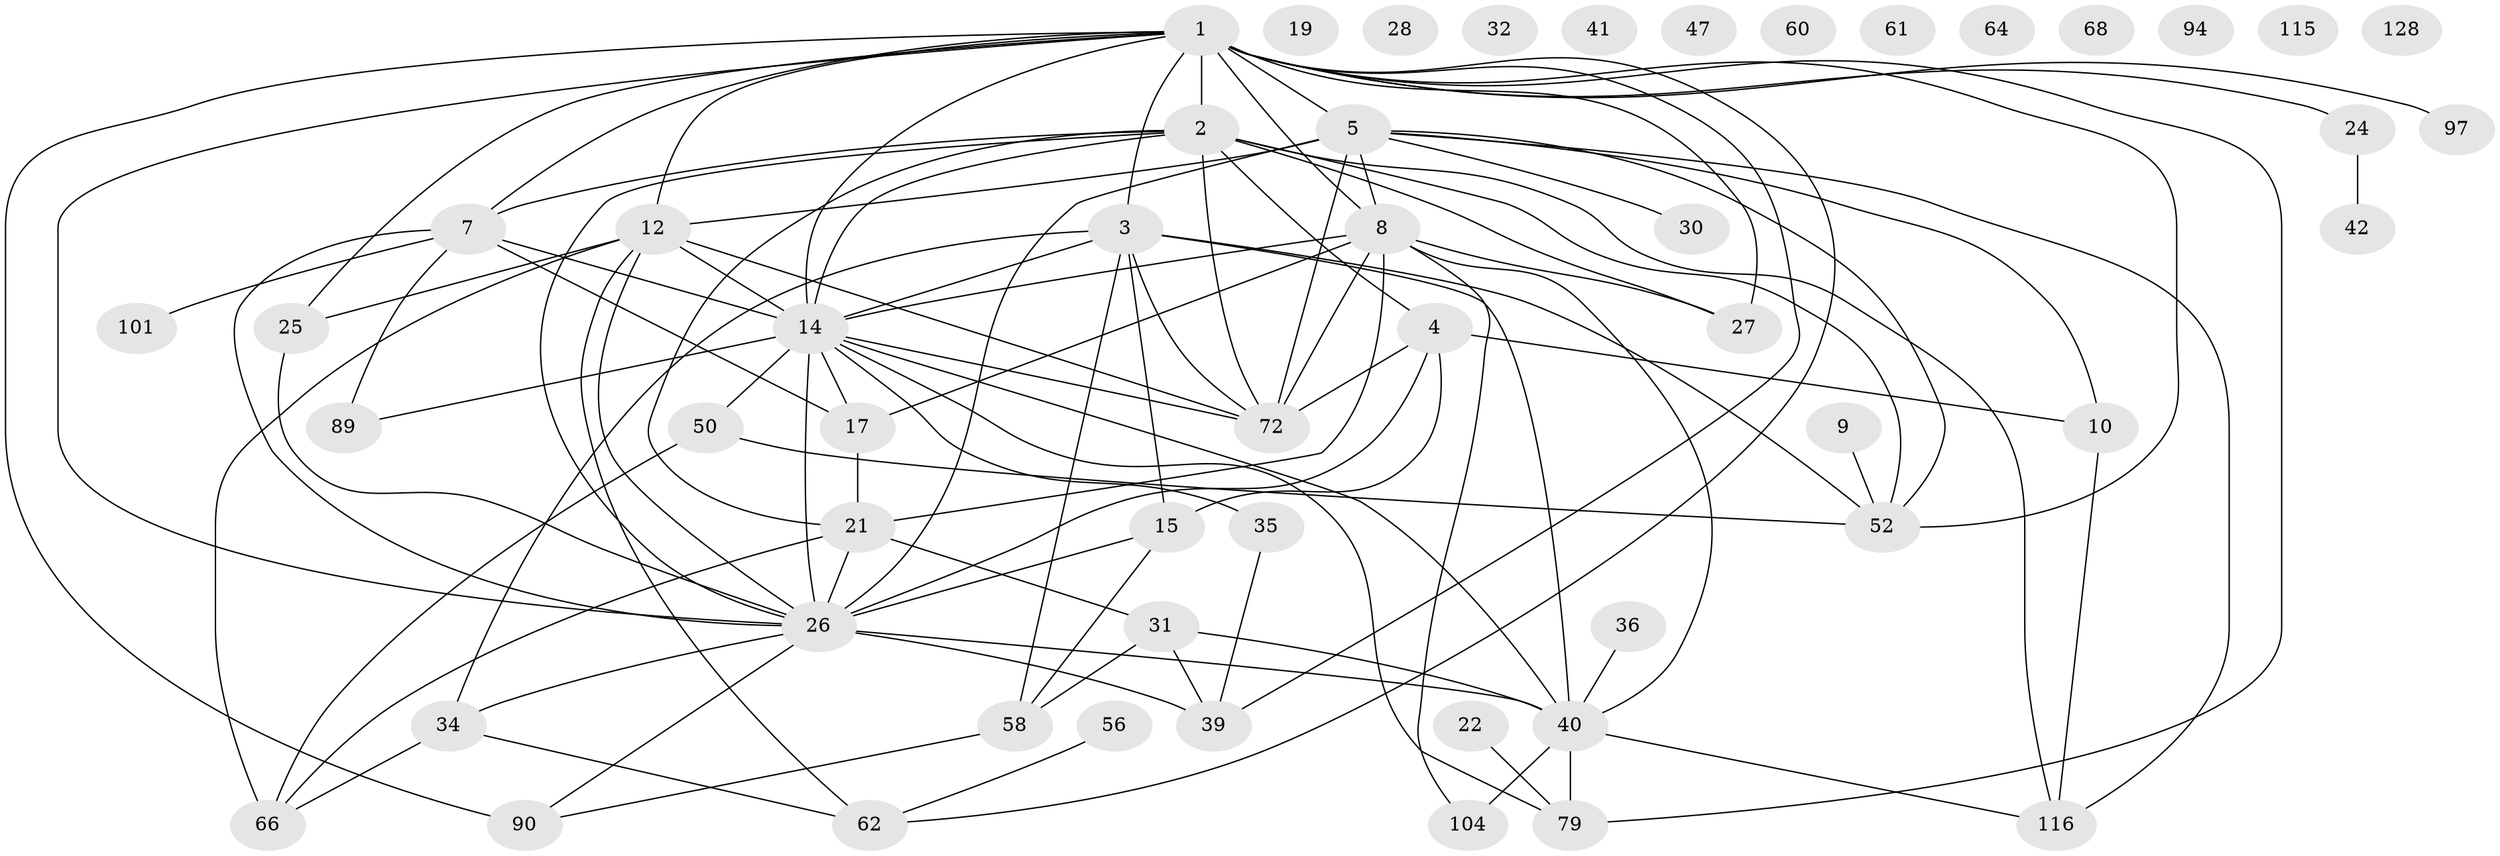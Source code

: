 // original degree distribution, {4: 0.21875, 3: 0.1953125, 7: 0.0234375, 1: 0.140625, 2: 0.1953125, 5: 0.125, 0: 0.078125, 6: 0.0234375}
// Generated by graph-tools (version 1.1) at 2025/16/03/04/25 18:16:25]
// undirected, 53 vertices, 100 edges
graph export_dot {
graph [start="1"]
  node [color=gray90,style=filled];
  1 [super="+23+69"];
  2 [super="+16+91"];
  3 [super="+6+63"];
  4 [super="+11"];
  5 [super="+74+93+92"];
  7 [super="+13"];
  8 [super="+20+55+37"];
  9;
  10 [super="+83"];
  12 [super="+44"];
  14 [super="+51+38+18"];
  15 [super="+53+100"];
  17 [super="+43"];
  19;
  21 [super="+80+45"];
  22 [super="+33"];
  24 [super="+87"];
  25 [super="+57+96"];
  26 [super="+102+88+46"];
  27 [super="+49"];
  28;
  30;
  31 [super="+127"];
  32 [super="+84"];
  34 [super="+86"];
  35;
  36;
  39 [super="+67"];
  40 [super="+122+75+59+95"];
  41;
  42;
  47;
  50;
  52 [super="+54"];
  56;
  58 [super="+77"];
  60;
  61 [super="+85"];
  62 [super="+65"];
  64;
  66 [super="+70"];
  68;
  72 [super="+119+99"];
  79;
  89 [super="+118"];
  90 [super="+109"];
  94;
  97;
  101;
  104;
  115;
  116 [super="+126"];
  128;
  1 -- 12 [weight=2];
  1 -- 24;
  1 -- 25 [weight=2];
  1 -- 26;
  1 -- 14;
  1 -- 3;
  1 -- 8;
  1 -- 2;
  1 -- 97;
  1 -- 5;
  1 -- 39;
  1 -- 79;
  1 -- 52;
  1 -- 90;
  1 -- 27;
  1 -- 62;
  1 -- 7;
  2 -- 4;
  2 -- 116;
  2 -- 52;
  2 -- 72;
  2 -- 26;
  2 -- 14;
  2 -- 21;
  2 -- 7;
  2 -- 27;
  3 -- 52;
  3 -- 72 [weight=2];
  3 -- 58;
  3 -- 14;
  3 -- 15;
  3 -- 34;
  3 -- 40;
  4 -- 15;
  4 -- 26;
  4 -- 72;
  4 -- 10;
  5 -- 12 [weight=2];
  5 -- 52;
  5 -- 26 [weight=2];
  5 -- 30;
  5 -- 116;
  5 -- 72;
  5 -- 10;
  5 -- 8;
  7 -- 17;
  7 -- 26;
  7 -- 101;
  7 -- 89;
  7 -- 14 [weight=3];
  8 -- 14 [weight=2];
  8 -- 104;
  8 -- 40;
  8 -- 17;
  8 -- 72;
  8 -- 21;
  8 -- 27;
  9 -- 52;
  10 -- 116;
  12 -- 14 [weight=2];
  12 -- 66 [weight=2];
  12 -- 25;
  12 -- 62;
  12 -- 26;
  12 -- 72;
  14 -- 72;
  14 -- 79;
  14 -- 35;
  14 -- 17;
  14 -- 50;
  14 -- 89;
  14 -- 40;
  14 -- 26;
  15 -- 58;
  15 -- 26;
  17 -- 21;
  21 -- 31;
  21 -- 26 [weight=2];
  21 -- 66;
  22 -- 79;
  24 -- 42;
  25 -- 26;
  26 -- 40;
  26 -- 90;
  26 -- 34;
  26 -- 39;
  31 -- 39;
  31 -- 58;
  31 -- 40;
  34 -- 62;
  34 -- 66;
  35 -- 39;
  36 -- 40;
  40 -- 79;
  40 -- 116;
  40 -- 104 [weight=2];
  50 -- 66;
  50 -- 52;
  56 -- 62;
  58 -- 90;
}
